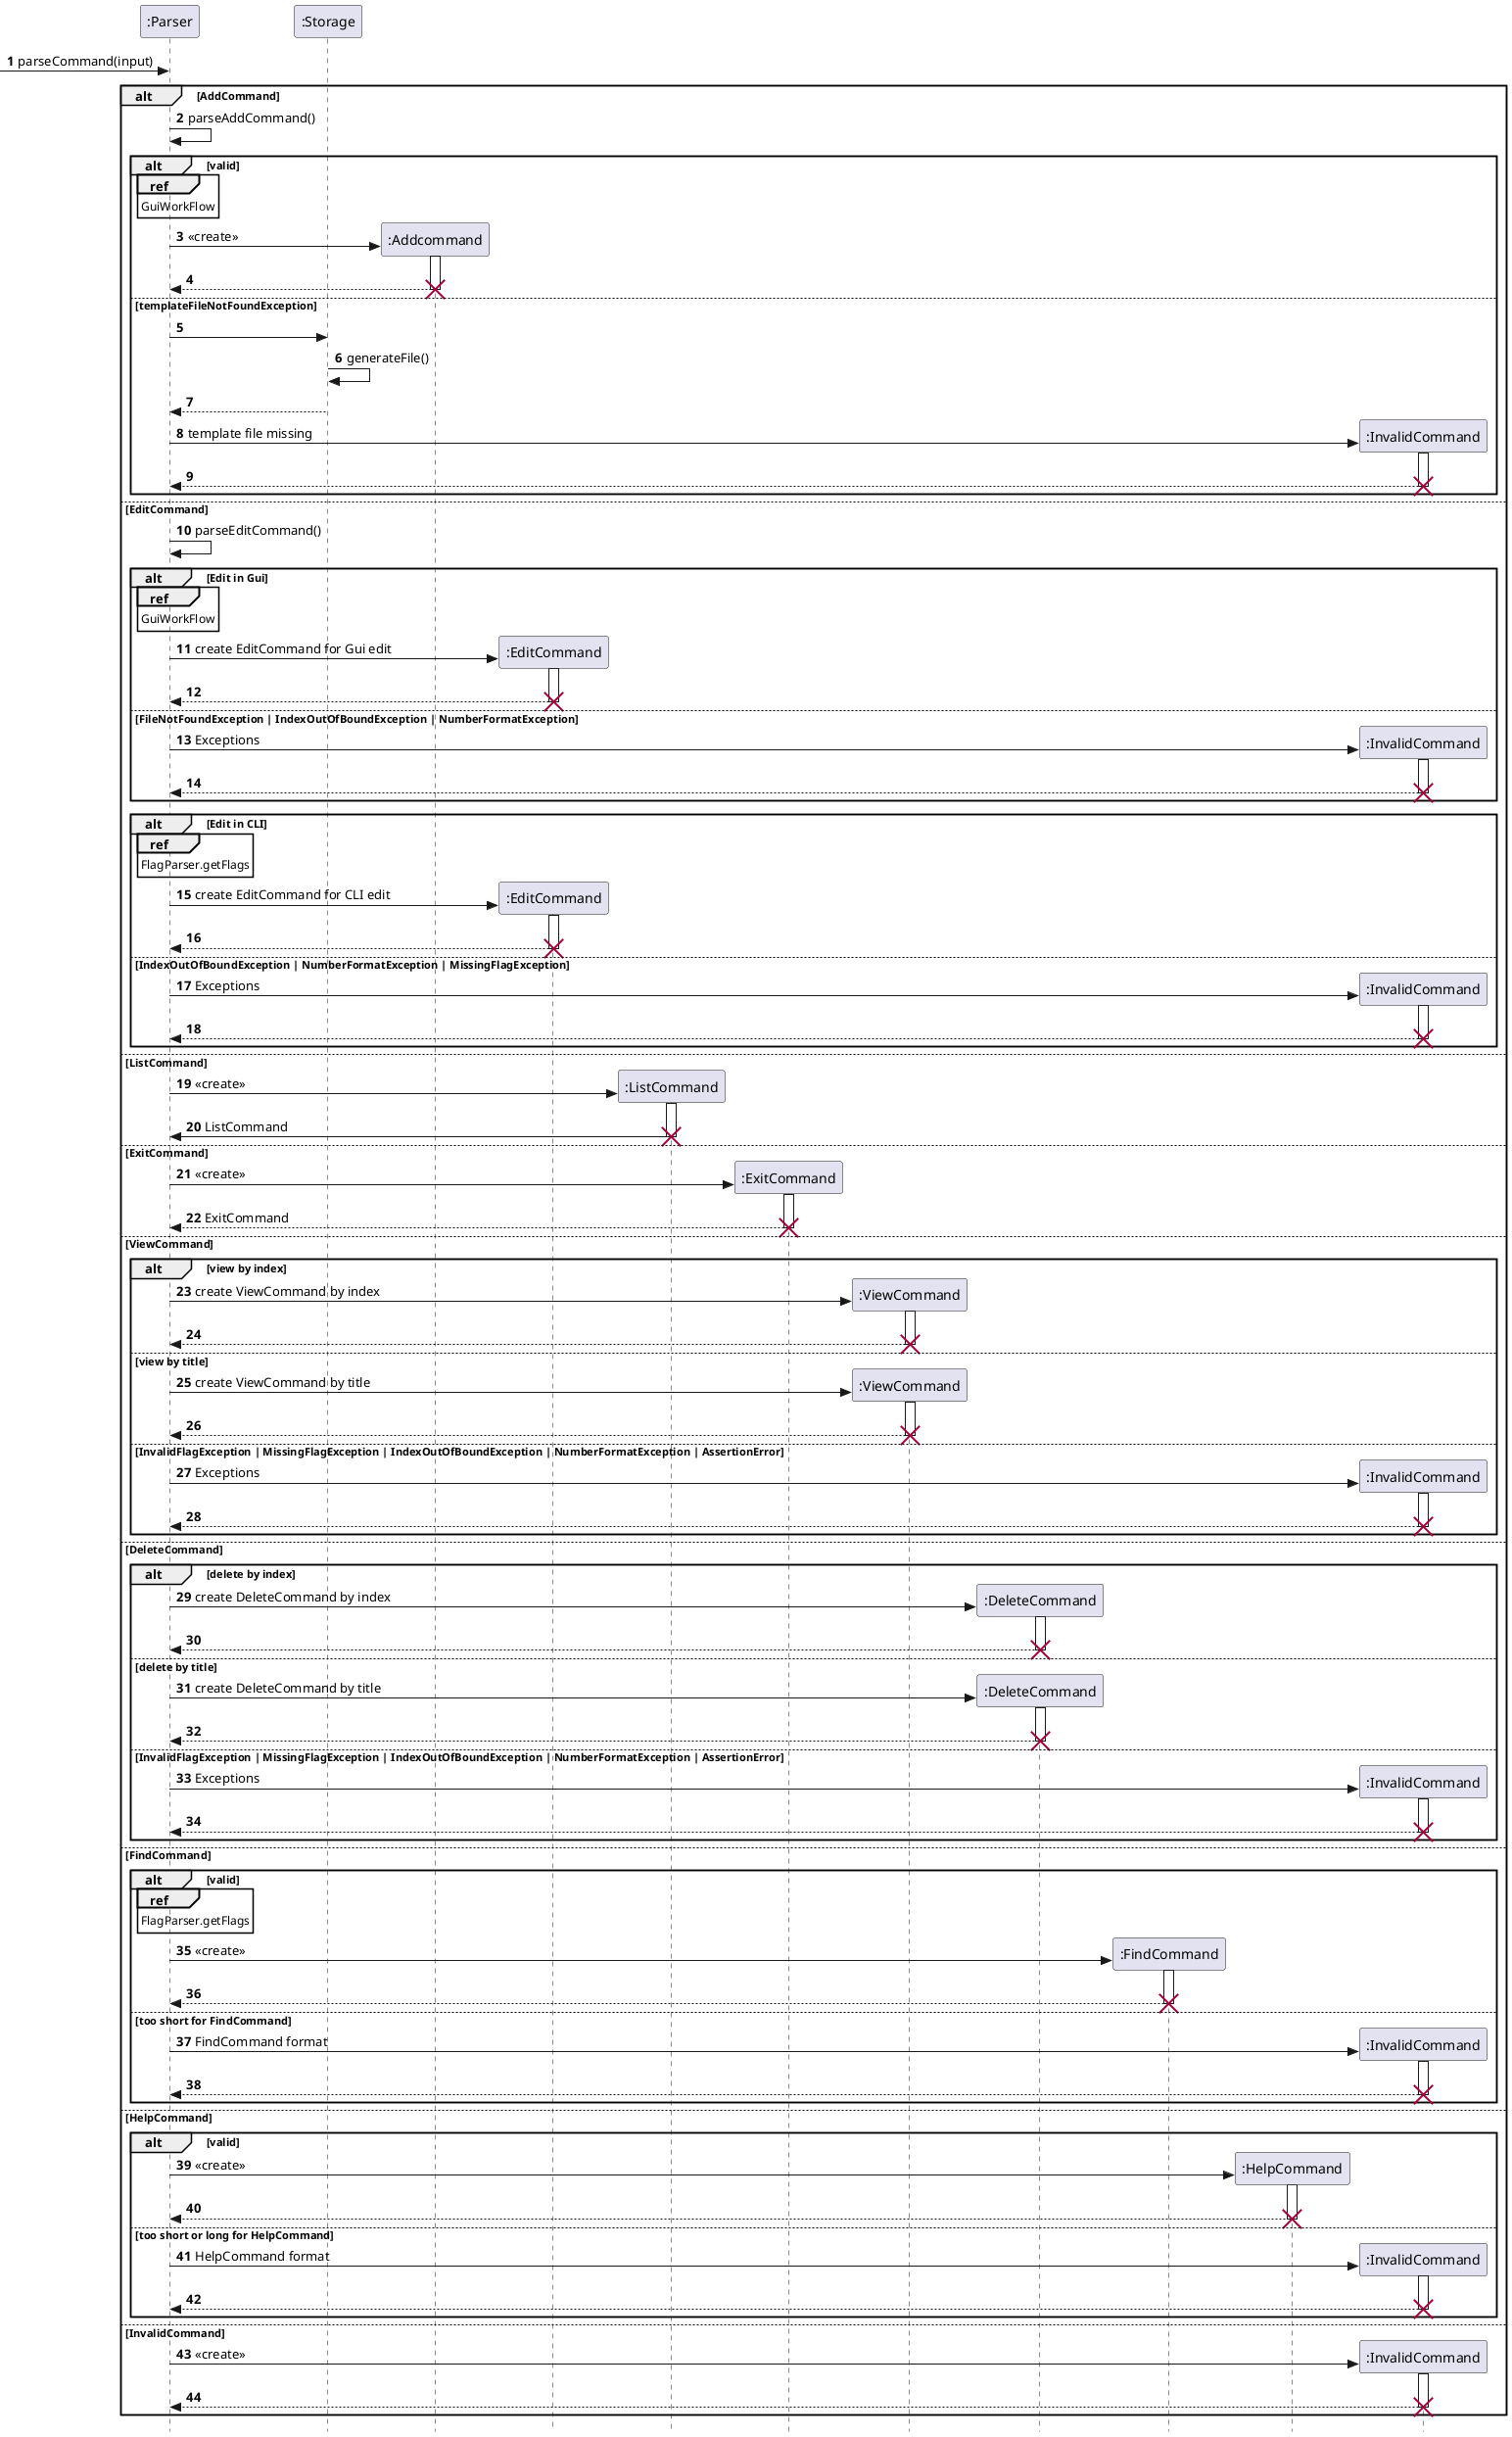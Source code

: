 @startuml
skinparam Style strictuml
'skinparam SequenceMessageAlignment center
autonumber

participant ":Parser" as Parser
participant ":Storage" as Storage
participant ":InvalidCommand" as InvalidCommand
participant ":Addcommand" as AddCommand
participant ":EditCommand" as EditCommand
participant ":ListCommand" as List
participant ":ExitCommand" as Exit
participant ":ViewCommand" as ViewCommand
participant ":DeleteCommand" as DeleteCommand
participant ":FindCommand" as FindCommand
participant ":HelpCommand" as HelpCommand



participant ":InvalidCommand" as InvalidCommand

-> Parser: parseCommand(input)

alt AddCommand

    Parser -> Parser: parseAddCommand()
    alt valid
    create AddCommand
    ref over Parser: GuiWorkFlow
    Parser -> AddCommand: <<create>>
    activate AddCommand
    AddCommand --> Parser:
    destroy AddCommand
    deactivate AddCommand
    else  templateFileNotFoundException
    Parser -> Storage:
    Storage -> Storage: generateFile()
    Storage --> Parser
    create InvalidCommand
    Parser -> InvalidCommand: template file missing
    activate InvalidCommand
    InvalidCommand --> Parser
    destroy InvalidCommand
    deactivate InvalidCommand
    end

else EditCommand

    Parser -> Parser: parseEditCommand()
    alt Edit in Gui
        ref over Parser: GuiWorkFlow
        create EditCommand
        Parser -> EditCommand: create EditCommand for Gui edit
        activate EditCommand
        EditCommand --> Parser:
         destroy EditCommand

        deactivate EditCommand
    else FileNotFoundException | IndexOutOfBoundException | NumberFormatException
        create InvalidCommand
        Parser -> InvalidCommand: Exceptions
        activate InvalidCommand
        InvalidCommand --> Parser:
        destroy InvalidCommand
        deactivate InvalidCommand
    end

    alt Edit in CLI
        ref over Parser: FlagParser.getFlags
        create EditCommand
        Parser -> EditCommand: create EditCommand for CLI edit
        activate EditCommand
        EditCommand --> Parser
        destroy EditCommand
        deactivate EditCommand
    else IndexOutOfBoundException | NumberFormatException | MissingFlagException
        create InvalidCommand
        Parser -> InvalidCommand: Exceptions
        activate InvalidCommand
        InvalidCommand --> Parser:
        destroy InvalidCommand
        deactivate InvalidCommand
    end

else ListCommand
    create List
    Parser -> List:<<create>>
    activate List
    List -> Parser: ListCommand
    destroy List
    deactivate List
else ExitCommand
    create Exit
    Parser -> Exit: <<create>>
    activate Exit
    Exit --> Parser: ExitCommand
    destroy Exit
    deactivate Exit
else ViewCommand

    alt view by index
        create ViewCommand
        Parser -> ViewCommand: create ViewCommand by index
        activate ViewCommand
        ViewCommand --> Parser
        destroy ViewCommand
        deactivate ViewCommand
    else view by title
        create ViewCommand
        Parser -> ViewCommand: create ViewCommand by title
        activate ViewCommand
        ViewCommand --> Parser
        destroy ViewCommand
        deactivate ViewCommand
    else InvalidFlagException | MissingFlagException | IndexOutOfBoundException | NumberFormatException | AssertionError
        create InvalidCommand
        Parser -> InvalidCommand: Exceptions
        activate InvalidCommand
        InvalidCommand --> Parser
        destroy InvalidCommand
        deactivate InvalidCommand
    end

else DeleteCommand

    alt delete by index
        create DeleteCommand
        Parser -> DeleteCommand: create DeleteCommand by index
        activate DeleteCommand
        DeleteCommand --> Parser
        destroy DeleteCommand
        deactivate DeleteCommand
    else delete by title
        create DeleteCommand
        Parser -> DeleteCommand: create DeleteCommand by title
        activate DeleteCommand
        DeleteCommand --> Parser
        destroy DeleteCommand
        deactivate DeleteCommand
    else InvalidFlagException | MissingFlagException | IndexOutOfBoundException | NumberFormatException | AssertionError
    create InvalidCommand
    Parser -> InvalidCommand: Exceptions
    activate InvalidCommand
    InvalidCommand --> Parser
    destroy InvalidCommand
    deactivate InvalidCommand
    end

else FindCommand
    alt valid
        ref over Parser: FlagParser.getFlags
        create FindCommand
        Parser -> FindCommand: <<create>>
        activate FindCommand
        FindCommand --> Parser:
        destroy FindCommand
        deactivate FindCommand
    else too short for FindCommand
    create InvalidCommand
    Parser -> InvalidCommand: FindCommand format
    activate InvalidCommand
    InvalidCommand --> Parser
    destroy InvalidCommand
    deactivate InvalidCommand
    end

else HelpCommand

    alt valid
         create HelpCommand
         Parser -> HelpCommand: <<create>>
         activate HelpCommand
         HelpCommand --> Parser:
         destroy HelpCommand
         deactivate HelpCommand
    else too short or long for HelpCommand
    create InvalidCommand
    Parser -> InvalidCommand: HelpCommand format
    activate InvalidCommand
    InvalidCommand --> Parser
    destroy InvalidCommand
    deactivate InvalidCommand
    end

else InvalidCommand
    create InvalidCommand
    Parser -> InvalidCommand: <<create>>
    activate InvalidCommand
    InvalidCommand --> Parser
    destroy InvalidCommand
    deactivate InvalidCommand
end
@enduml